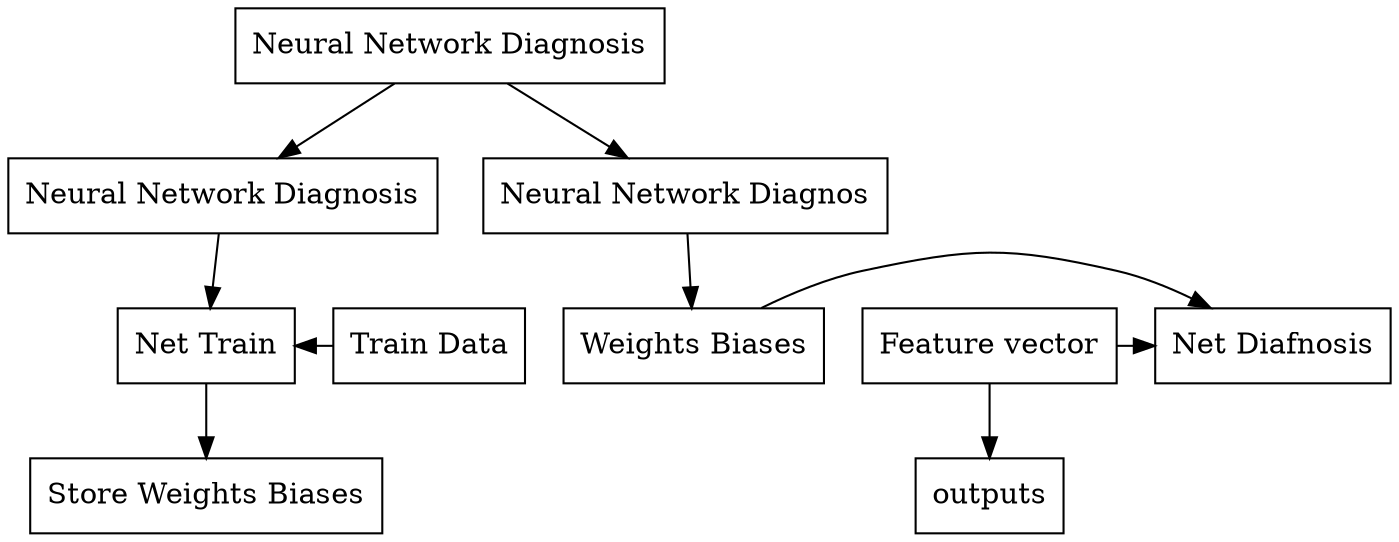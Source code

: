 digraph procedure{
    //rankdir="LR"
    node[shape="box"]
    //edge[style="straight"]
    main[label="Neural Network Diagnosis"]
    nnt[label="Neural Network Diagnosis"]
    nnd[label="Neural Network Diagnos"]
    td[label="Train Data"]
    nt[label="Net Train"]
    nd[label="Net Diafnosis"]
    wb[label="Weights Biases"]
    fv[label="Feature vector"]
    swb[label="Store Weights Biases"]
    o[label="outputs"]

    main -> {nnt nnd}
    nnt -> nt -> swb
    td -> nt
    nnd -> wb
    {wb, fv} -> nd
    fv -> o
    {rank=same; td nt nd wb fv}
    {rank=same; swb o}
}
